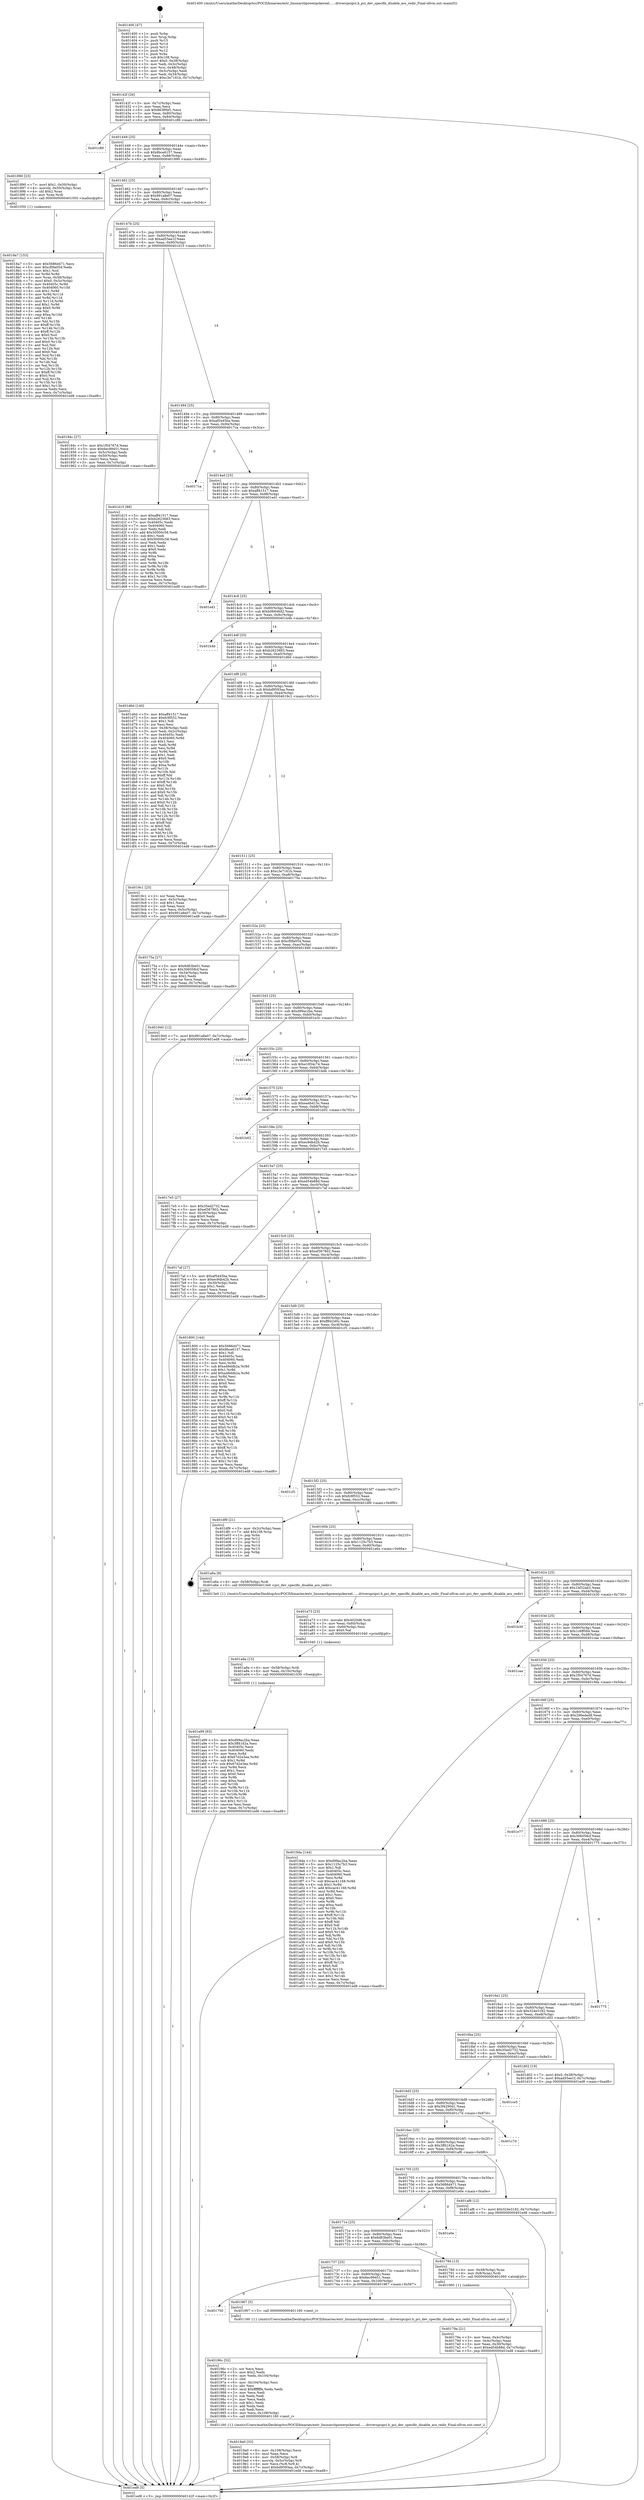 digraph "0x401400" {
  label = "0x401400 (/mnt/c/Users/mathe/Desktop/tcc/POCII/binaries/extr_linuxarchpowerpckernel......driverspcipci.h_pci_dev_specific_disable_acs_redir_Final-ollvm.out::main(0))"
  labelloc = "t"
  node[shape=record]

  Entry [label="",width=0.3,height=0.3,shape=circle,fillcolor=black,style=filled]
  "0x40142f" [label="{
     0x40142f [26]\l
     | [instrs]\l
     &nbsp;&nbsp;0x40142f \<+3\>: mov -0x7c(%rbp),%eax\l
     &nbsp;&nbsp;0x401432 \<+2\>: mov %eax,%ecx\l
     &nbsp;&nbsp;0x401434 \<+6\>: sub $0x863f0bf1,%ecx\l
     &nbsp;&nbsp;0x40143a \<+3\>: mov %eax,-0x80(%rbp)\l
     &nbsp;&nbsp;0x40143d \<+6\>: mov %ecx,-0x84(%rbp)\l
     &nbsp;&nbsp;0x401443 \<+6\>: je 0000000000401c89 \<main+0x889\>\l
  }"]
  "0x401c89" [label="{
     0x401c89\l
  }", style=dashed]
  "0x401449" [label="{
     0x401449 [25]\l
     | [instrs]\l
     &nbsp;&nbsp;0x401449 \<+5\>: jmp 000000000040144e \<main+0x4e\>\l
     &nbsp;&nbsp;0x40144e \<+3\>: mov -0x80(%rbp),%eax\l
     &nbsp;&nbsp;0x401451 \<+5\>: sub $0x8bce6157,%eax\l
     &nbsp;&nbsp;0x401456 \<+6\>: mov %eax,-0x88(%rbp)\l
     &nbsp;&nbsp;0x40145c \<+6\>: je 0000000000401890 \<main+0x490\>\l
  }"]
  Exit [label="",width=0.3,height=0.3,shape=circle,fillcolor=black,style=filled,peripheries=2]
  "0x401890" [label="{
     0x401890 [23]\l
     | [instrs]\l
     &nbsp;&nbsp;0x401890 \<+7\>: movl $0x1,-0x50(%rbp)\l
     &nbsp;&nbsp;0x401897 \<+4\>: movslq -0x50(%rbp),%rax\l
     &nbsp;&nbsp;0x40189b \<+4\>: shl $0x2,%rax\l
     &nbsp;&nbsp;0x40189f \<+3\>: mov %rax,%rdi\l
     &nbsp;&nbsp;0x4018a2 \<+5\>: call 0000000000401050 \<malloc@plt\>\l
     | [calls]\l
     &nbsp;&nbsp;0x401050 \{1\} (unknown)\l
  }"]
  "0x401462" [label="{
     0x401462 [25]\l
     | [instrs]\l
     &nbsp;&nbsp;0x401462 \<+5\>: jmp 0000000000401467 \<main+0x67\>\l
     &nbsp;&nbsp;0x401467 \<+3\>: mov -0x80(%rbp),%eax\l
     &nbsp;&nbsp;0x40146a \<+5\>: sub $0x991a8e07,%eax\l
     &nbsp;&nbsp;0x40146f \<+6\>: mov %eax,-0x8c(%rbp)\l
     &nbsp;&nbsp;0x401475 \<+6\>: je 000000000040194c \<main+0x54c\>\l
  }"]
  "0x401a99" [label="{
     0x401a99 [93]\l
     | [instrs]\l
     &nbsp;&nbsp;0x401a99 \<+5\>: mov $0xd99ac2ba,%eax\l
     &nbsp;&nbsp;0x401a9e \<+5\>: mov $0x3ff4162a,%esi\l
     &nbsp;&nbsp;0x401aa3 \<+7\>: mov 0x40405c,%ecx\l
     &nbsp;&nbsp;0x401aaa \<+7\>: mov 0x404060,%edx\l
     &nbsp;&nbsp;0x401ab1 \<+3\>: mov %ecx,%r8d\l
     &nbsp;&nbsp;0x401ab4 \<+7\>: add $0x67d2e3ea,%r8d\l
     &nbsp;&nbsp;0x401abb \<+4\>: sub $0x1,%r8d\l
     &nbsp;&nbsp;0x401abf \<+7\>: sub $0x67d2e3ea,%r8d\l
     &nbsp;&nbsp;0x401ac6 \<+4\>: imul %r8d,%ecx\l
     &nbsp;&nbsp;0x401aca \<+3\>: and $0x1,%ecx\l
     &nbsp;&nbsp;0x401acd \<+3\>: cmp $0x0,%ecx\l
     &nbsp;&nbsp;0x401ad0 \<+4\>: sete %r9b\l
     &nbsp;&nbsp;0x401ad4 \<+3\>: cmp $0xa,%edx\l
     &nbsp;&nbsp;0x401ad7 \<+4\>: setl %r10b\l
     &nbsp;&nbsp;0x401adb \<+3\>: mov %r9b,%r11b\l
     &nbsp;&nbsp;0x401ade \<+3\>: and %r10b,%r11b\l
     &nbsp;&nbsp;0x401ae1 \<+3\>: xor %r10b,%r9b\l
     &nbsp;&nbsp;0x401ae4 \<+3\>: or %r9b,%r11b\l
     &nbsp;&nbsp;0x401ae7 \<+4\>: test $0x1,%r11b\l
     &nbsp;&nbsp;0x401aeb \<+3\>: cmovne %esi,%eax\l
     &nbsp;&nbsp;0x401aee \<+3\>: mov %eax,-0x7c(%rbp)\l
     &nbsp;&nbsp;0x401af1 \<+5\>: jmp 0000000000401ed8 \<main+0xad8\>\l
  }"]
  "0x40194c" [label="{
     0x40194c [27]\l
     | [instrs]\l
     &nbsp;&nbsp;0x40194c \<+5\>: mov $0x1f04767d,%eax\l
     &nbsp;&nbsp;0x401951 \<+5\>: mov $0x6ec99451,%ecx\l
     &nbsp;&nbsp;0x401956 \<+3\>: mov -0x5c(%rbp),%edx\l
     &nbsp;&nbsp;0x401959 \<+3\>: cmp -0x50(%rbp),%edx\l
     &nbsp;&nbsp;0x40195c \<+3\>: cmovl %ecx,%eax\l
     &nbsp;&nbsp;0x40195f \<+3\>: mov %eax,-0x7c(%rbp)\l
     &nbsp;&nbsp;0x401962 \<+5\>: jmp 0000000000401ed8 \<main+0xad8\>\l
  }"]
  "0x40147b" [label="{
     0x40147b [25]\l
     | [instrs]\l
     &nbsp;&nbsp;0x40147b \<+5\>: jmp 0000000000401480 \<main+0x80\>\l
     &nbsp;&nbsp;0x401480 \<+3\>: mov -0x80(%rbp),%eax\l
     &nbsp;&nbsp;0x401483 \<+5\>: sub $0xad55ee1f,%eax\l
     &nbsp;&nbsp;0x401488 \<+6\>: mov %eax,-0x90(%rbp)\l
     &nbsp;&nbsp;0x40148e \<+6\>: je 0000000000401d15 \<main+0x915\>\l
  }"]
  "0x401a8a" [label="{
     0x401a8a [15]\l
     | [instrs]\l
     &nbsp;&nbsp;0x401a8a \<+4\>: mov -0x58(%rbp),%rdi\l
     &nbsp;&nbsp;0x401a8e \<+6\>: mov %eax,-0x10c(%rbp)\l
     &nbsp;&nbsp;0x401a94 \<+5\>: call 0000000000401030 \<free@plt\>\l
     | [calls]\l
     &nbsp;&nbsp;0x401030 \{1\} (unknown)\l
  }"]
  "0x401d15" [label="{
     0x401d15 [88]\l
     | [instrs]\l
     &nbsp;&nbsp;0x401d15 \<+5\>: mov $0xaff41517,%eax\l
     &nbsp;&nbsp;0x401d1a \<+5\>: mov $0xb2623683,%ecx\l
     &nbsp;&nbsp;0x401d1f \<+7\>: mov 0x40405c,%edx\l
     &nbsp;&nbsp;0x401d26 \<+7\>: mov 0x404060,%esi\l
     &nbsp;&nbsp;0x401d2d \<+2\>: mov %edx,%edi\l
     &nbsp;&nbsp;0x401d2f \<+6\>: add $0x50000c58,%edi\l
     &nbsp;&nbsp;0x401d35 \<+3\>: sub $0x1,%edi\l
     &nbsp;&nbsp;0x401d38 \<+6\>: sub $0x50000c58,%edi\l
     &nbsp;&nbsp;0x401d3e \<+3\>: imul %edi,%edx\l
     &nbsp;&nbsp;0x401d41 \<+3\>: and $0x1,%edx\l
     &nbsp;&nbsp;0x401d44 \<+3\>: cmp $0x0,%edx\l
     &nbsp;&nbsp;0x401d47 \<+4\>: sete %r8b\l
     &nbsp;&nbsp;0x401d4b \<+3\>: cmp $0xa,%esi\l
     &nbsp;&nbsp;0x401d4e \<+4\>: setl %r9b\l
     &nbsp;&nbsp;0x401d52 \<+3\>: mov %r8b,%r10b\l
     &nbsp;&nbsp;0x401d55 \<+3\>: and %r9b,%r10b\l
     &nbsp;&nbsp;0x401d58 \<+3\>: xor %r9b,%r8b\l
     &nbsp;&nbsp;0x401d5b \<+3\>: or %r8b,%r10b\l
     &nbsp;&nbsp;0x401d5e \<+4\>: test $0x1,%r10b\l
     &nbsp;&nbsp;0x401d62 \<+3\>: cmovne %ecx,%eax\l
     &nbsp;&nbsp;0x401d65 \<+3\>: mov %eax,-0x7c(%rbp)\l
     &nbsp;&nbsp;0x401d68 \<+5\>: jmp 0000000000401ed8 \<main+0xad8\>\l
  }"]
  "0x401494" [label="{
     0x401494 [25]\l
     | [instrs]\l
     &nbsp;&nbsp;0x401494 \<+5\>: jmp 0000000000401499 \<main+0x99\>\l
     &nbsp;&nbsp;0x401499 \<+3\>: mov -0x80(%rbp),%eax\l
     &nbsp;&nbsp;0x40149c \<+5\>: sub $0xaf5445ba,%eax\l
     &nbsp;&nbsp;0x4014a1 \<+6\>: mov %eax,-0x94(%rbp)\l
     &nbsp;&nbsp;0x4014a7 \<+6\>: je 00000000004017ca \<main+0x3ca\>\l
  }"]
  "0x401a73" [label="{
     0x401a73 [23]\l
     | [instrs]\l
     &nbsp;&nbsp;0x401a73 \<+10\>: movabs $0x4020d6,%rdi\l
     &nbsp;&nbsp;0x401a7d \<+3\>: mov %eax,-0x60(%rbp)\l
     &nbsp;&nbsp;0x401a80 \<+3\>: mov -0x60(%rbp),%esi\l
     &nbsp;&nbsp;0x401a83 \<+2\>: mov $0x0,%al\l
     &nbsp;&nbsp;0x401a85 \<+5\>: call 0000000000401040 \<printf@plt\>\l
     | [calls]\l
     &nbsp;&nbsp;0x401040 \{1\} (unknown)\l
  }"]
  "0x4017ca" [label="{
     0x4017ca\l
  }", style=dashed]
  "0x4014ad" [label="{
     0x4014ad [25]\l
     | [instrs]\l
     &nbsp;&nbsp;0x4014ad \<+5\>: jmp 00000000004014b2 \<main+0xb2\>\l
     &nbsp;&nbsp;0x4014b2 \<+3\>: mov -0x80(%rbp),%eax\l
     &nbsp;&nbsp;0x4014b5 \<+5\>: sub $0xaff41517,%eax\l
     &nbsp;&nbsp;0x4014ba \<+6\>: mov %eax,-0x98(%rbp)\l
     &nbsp;&nbsp;0x4014c0 \<+6\>: je 0000000000401ed1 \<main+0xad1\>\l
  }"]
  "0x4019a0" [label="{
     0x4019a0 [33]\l
     | [instrs]\l
     &nbsp;&nbsp;0x4019a0 \<+6\>: mov -0x108(%rbp),%ecx\l
     &nbsp;&nbsp;0x4019a6 \<+3\>: imul %eax,%ecx\l
     &nbsp;&nbsp;0x4019a9 \<+4\>: mov -0x58(%rbp),%r8\l
     &nbsp;&nbsp;0x4019ad \<+4\>: movslq -0x5c(%rbp),%r9\l
     &nbsp;&nbsp;0x4019b1 \<+4\>: mov %ecx,(%r8,%r9,4)\l
     &nbsp;&nbsp;0x4019b5 \<+7\>: movl $0xbd9593aa,-0x7c(%rbp)\l
     &nbsp;&nbsp;0x4019bc \<+5\>: jmp 0000000000401ed8 \<main+0xad8\>\l
  }"]
  "0x401ed1" [label="{
     0x401ed1\l
  }", style=dashed]
  "0x4014c6" [label="{
     0x4014c6 [25]\l
     | [instrs]\l
     &nbsp;&nbsp;0x4014c6 \<+5\>: jmp 00000000004014cb \<main+0xcb\>\l
     &nbsp;&nbsp;0x4014cb \<+3\>: mov -0x80(%rbp),%eax\l
     &nbsp;&nbsp;0x4014ce \<+5\>: sub $0xb06646d2,%eax\l
     &nbsp;&nbsp;0x4014d3 \<+6\>: mov %eax,-0x9c(%rbp)\l
     &nbsp;&nbsp;0x4014d9 \<+6\>: je 0000000000401b4b \<main+0x74b\>\l
  }"]
  "0x40196c" [label="{
     0x40196c [52]\l
     | [instrs]\l
     &nbsp;&nbsp;0x40196c \<+2\>: xor %ecx,%ecx\l
     &nbsp;&nbsp;0x40196e \<+5\>: mov $0x2,%edx\l
     &nbsp;&nbsp;0x401973 \<+6\>: mov %edx,-0x104(%rbp)\l
     &nbsp;&nbsp;0x401979 \<+1\>: cltd\l
     &nbsp;&nbsp;0x40197a \<+6\>: mov -0x104(%rbp),%esi\l
     &nbsp;&nbsp;0x401980 \<+2\>: idiv %esi\l
     &nbsp;&nbsp;0x401982 \<+6\>: imul $0xfffffffe,%edx,%edx\l
     &nbsp;&nbsp;0x401988 \<+2\>: mov %ecx,%edi\l
     &nbsp;&nbsp;0x40198a \<+2\>: sub %edx,%edi\l
     &nbsp;&nbsp;0x40198c \<+2\>: mov %ecx,%edx\l
     &nbsp;&nbsp;0x40198e \<+3\>: sub $0x1,%edx\l
     &nbsp;&nbsp;0x401991 \<+2\>: add %edx,%edi\l
     &nbsp;&nbsp;0x401993 \<+2\>: sub %edi,%ecx\l
     &nbsp;&nbsp;0x401995 \<+6\>: mov %ecx,-0x108(%rbp)\l
     &nbsp;&nbsp;0x40199b \<+5\>: call 0000000000401160 \<next_i\>\l
     | [calls]\l
     &nbsp;&nbsp;0x401160 \{1\} (/mnt/c/Users/mathe/Desktop/tcc/POCII/binaries/extr_linuxarchpowerpckernel......driverspcipci.h_pci_dev_specific_disable_acs_redir_Final-ollvm.out::next_i)\l
  }"]
  "0x401b4b" [label="{
     0x401b4b\l
  }", style=dashed]
  "0x4014df" [label="{
     0x4014df [25]\l
     | [instrs]\l
     &nbsp;&nbsp;0x4014df \<+5\>: jmp 00000000004014e4 \<main+0xe4\>\l
     &nbsp;&nbsp;0x4014e4 \<+3\>: mov -0x80(%rbp),%eax\l
     &nbsp;&nbsp;0x4014e7 \<+5\>: sub $0xb2623683,%eax\l
     &nbsp;&nbsp;0x4014ec \<+6\>: mov %eax,-0xa0(%rbp)\l
     &nbsp;&nbsp;0x4014f2 \<+6\>: je 0000000000401d6d \<main+0x96d\>\l
  }"]
  "0x401750" [label="{
     0x401750\l
  }", style=dashed]
  "0x401d6d" [label="{
     0x401d6d [140]\l
     | [instrs]\l
     &nbsp;&nbsp;0x401d6d \<+5\>: mov $0xaff41517,%eax\l
     &nbsp;&nbsp;0x401d72 \<+5\>: mov $0xfc9f552,%ecx\l
     &nbsp;&nbsp;0x401d77 \<+2\>: mov $0x1,%dl\l
     &nbsp;&nbsp;0x401d79 \<+2\>: xor %esi,%esi\l
     &nbsp;&nbsp;0x401d7b \<+3\>: mov -0x38(%rbp),%edi\l
     &nbsp;&nbsp;0x401d7e \<+3\>: mov %edi,-0x2c(%rbp)\l
     &nbsp;&nbsp;0x401d81 \<+7\>: mov 0x40405c,%edi\l
     &nbsp;&nbsp;0x401d88 \<+8\>: mov 0x404060,%r8d\l
     &nbsp;&nbsp;0x401d90 \<+3\>: sub $0x1,%esi\l
     &nbsp;&nbsp;0x401d93 \<+3\>: mov %edi,%r9d\l
     &nbsp;&nbsp;0x401d96 \<+3\>: add %esi,%r9d\l
     &nbsp;&nbsp;0x401d99 \<+4\>: imul %r9d,%edi\l
     &nbsp;&nbsp;0x401d9d \<+3\>: and $0x1,%edi\l
     &nbsp;&nbsp;0x401da0 \<+3\>: cmp $0x0,%edi\l
     &nbsp;&nbsp;0x401da3 \<+4\>: sete %r10b\l
     &nbsp;&nbsp;0x401da7 \<+4\>: cmp $0xa,%r8d\l
     &nbsp;&nbsp;0x401dab \<+4\>: setl %r11b\l
     &nbsp;&nbsp;0x401daf \<+3\>: mov %r10b,%bl\l
     &nbsp;&nbsp;0x401db2 \<+3\>: xor $0xff,%bl\l
     &nbsp;&nbsp;0x401db5 \<+3\>: mov %r11b,%r14b\l
     &nbsp;&nbsp;0x401db8 \<+4\>: xor $0xff,%r14b\l
     &nbsp;&nbsp;0x401dbc \<+3\>: xor $0x0,%dl\l
     &nbsp;&nbsp;0x401dbf \<+3\>: mov %bl,%r15b\l
     &nbsp;&nbsp;0x401dc2 \<+4\>: and $0x0,%r15b\l
     &nbsp;&nbsp;0x401dc6 \<+3\>: and %dl,%r10b\l
     &nbsp;&nbsp;0x401dc9 \<+3\>: mov %r14b,%r12b\l
     &nbsp;&nbsp;0x401dcc \<+4\>: and $0x0,%r12b\l
     &nbsp;&nbsp;0x401dd0 \<+3\>: and %dl,%r11b\l
     &nbsp;&nbsp;0x401dd3 \<+3\>: or %r10b,%r15b\l
     &nbsp;&nbsp;0x401dd6 \<+3\>: or %r11b,%r12b\l
     &nbsp;&nbsp;0x401dd9 \<+3\>: xor %r12b,%r15b\l
     &nbsp;&nbsp;0x401ddc \<+3\>: or %r14b,%bl\l
     &nbsp;&nbsp;0x401ddf \<+3\>: xor $0xff,%bl\l
     &nbsp;&nbsp;0x401de2 \<+3\>: or $0x0,%dl\l
     &nbsp;&nbsp;0x401de5 \<+2\>: and %dl,%bl\l
     &nbsp;&nbsp;0x401de7 \<+3\>: or %bl,%r15b\l
     &nbsp;&nbsp;0x401dea \<+4\>: test $0x1,%r15b\l
     &nbsp;&nbsp;0x401dee \<+3\>: cmovne %ecx,%eax\l
     &nbsp;&nbsp;0x401df1 \<+3\>: mov %eax,-0x7c(%rbp)\l
     &nbsp;&nbsp;0x401df4 \<+5\>: jmp 0000000000401ed8 \<main+0xad8\>\l
  }"]
  "0x4014f8" [label="{
     0x4014f8 [25]\l
     | [instrs]\l
     &nbsp;&nbsp;0x4014f8 \<+5\>: jmp 00000000004014fd \<main+0xfd\>\l
     &nbsp;&nbsp;0x4014fd \<+3\>: mov -0x80(%rbp),%eax\l
     &nbsp;&nbsp;0x401500 \<+5\>: sub $0xbd9593aa,%eax\l
     &nbsp;&nbsp;0x401505 \<+6\>: mov %eax,-0xa4(%rbp)\l
     &nbsp;&nbsp;0x40150b \<+6\>: je 00000000004019c1 \<main+0x5c1\>\l
  }"]
  "0x401967" [label="{
     0x401967 [5]\l
     | [instrs]\l
     &nbsp;&nbsp;0x401967 \<+5\>: call 0000000000401160 \<next_i\>\l
     | [calls]\l
     &nbsp;&nbsp;0x401160 \{1\} (/mnt/c/Users/mathe/Desktop/tcc/POCII/binaries/extr_linuxarchpowerpckernel......driverspcipci.h_pci_dev_specific_disable_acs_redir_Final-ollvm.out::next_i)\l
  }"]
  "0x4019c1" [label="{
     0x4019c1 [25]\l
     | [instrs]\l
     &nbsp;&nbsp;0x4019c1 \<+2\>: xor %eax,%eax\l
     &nbsp;&nbsp;0x4019c3 \<+3\>: mov -0x5c(%rbp),%ecx\l
     &nbsp;&nbsp;0x4019c6 \<+3\>: sub $0x1,%eax\l
     &nbsp;&nbsp;0x4019c9 \<+2\>: sub %eax,%ecx\l
     &nbsp;&nbsp;0x4019cb \<+3\>: mov %ecx,-0x5c(%rbp)\l
     &nbsp;&nbsp;0x4019ce \<+7\>: movl $0x991a8e07,-0x7c(%rbp)\l
     &nbsp;&nbsp;0x4019d5 \<+5\>: jmp 0000000000401ed8 \<main+0xad8\>\l
  }"]
  "0x401511" [label="{
     0x401511 [25]\l
     | [instrs]\l
     &nbsp;&nbsp;0x401511 \<+5\>: jmp 0000000000401516 \<main+0x116\>\l
     &nbsp;&nbsp;0x401516 \<+3\>: mov -0x80(%rbp),%eax\l
     &nbsp;&nbsp;0x401519 \<+5\>: sub $0xc3e7161b,%eax\l
     &nbsp;&nbsp;0x40151e \<+6\>: mov %eax,-0xa8(%rbp)\l
     &nbsp;&nbsp;0x401524 \<+6\>: je 000000000040175a \<main+0x35a\>\l
  }"]
  "0x4018a7" [label="{
     0x4018a7 [153]\l
     | [instrs]\l
     &nbsp;&nbsp;0x4018a7 \<+5\>: mov $0x5686d471,%ecx\l
     &nbsp;&nbsp;0x4018ac \<+5\>: mov $0xcf0fa054,%edx\l
     &nbsp;&nbsp;0x4018b1 \<+3\>: mov $0x1,%sil\l
     &nbsp;&nbsp;0x4018b4 \<+3\>: xor %r8d,%r8d\l
     &nbsp;&nbsp;0x4018b7 \<+4\>: mov %rax,-0x58(%rbp)\l
     &nbsp;&nbsp;0x4018bb \<+7\>: movl $0x0,-0x5c(%rbp)\l
     &nbsp;&nbsp;0x4018c2 \<+8\>: mov 0x40405c,%r9d\l
     &nbsp;&nbsp;0x4018ca \<+8\>: mov 0x404060,%r10d\l
     &nbsp;&nbsp;0x4018d2 \<+4\>: sub $0x1,%r8d\l
     &nbsp;&nbsp;0x4018d6 \<+3\>: mov %r9d,%r11d\l
     &nbsp;&nbsp;0x4018d9 \<+3\>: add %r8d,%r11d\l
     &nbsp;&nbsp;0x4018dc \<+4\>: imul %r11d,%r9d\l
     &nbsp;&nbsp;0x4018e0 \<+4\>: and $0x1,%r9d\l
     &nbsp;&nbsp;0x4018e4 \<+4\>: cmp $0x0,%r9d\l
     &nbsp;&nbsp;0x4018e8 \<+3\>: sete %bl\l
     &nbsp;&nbsp;0x4018eb \<+4\>: cmp $0xa,%r10d\l
     &nbsp;&nbsp;0x4018ef \<+4\>: setl %r14b\l
     &nbsp;&nbsp;0x4018f3 \<+3\>: mov %bl,%r15b\l
     &nbsp;&nbsp;0x4018f6 \<+4\>: xor $0xff,%r15b\l
     &nbsp;&nbsp;0x4018fa \<+3\>: mov %r14b,%r12b\l
     &nbsp;&nbsp;0x4018fd \<+4\>: xor $0xff,%r12b\l
     &nbsp;&nbsp;0x401901 \<+4\>: xor $0x0,%sil\l
     &nbsp;&nbsp;0x401905 \<+3\>: mov %r15b,%r13b\l
     &nbsp;&nbsp;0x401908 \<+4\>: and $0x0,%r13b\l
     &nbsp;&nbsp;0x40190c \<+3\>: and %sil,%bl\l
     &nbsp;&nbsp;0x40190f \<+3\>: mov %r12b,%al\l
     &nbsp;&nbsp;0x401912 \<+2\>: and $0x0,%al\l
     &nbsp;&nbsp;0x401914 \<+3\>: and %sil,%r14b\l
     &nbsp;&nbsp;0x401917 \<+3\>: or %bl,%r13b\l
     &nbsp;&nbsp;0x40191a \<+3\>: or %r14b,%al\l
     &nbsp;&nbsp;0x40191d \<+3\>: xor %al,%r13b\l
     &nbsp;&nbsp;0x401920 \<+3\>: or %r12b,%r15b\l
     &nbsp;&nbsp;0x401923 \<+4\>: xor $0xff,%r15b\l
     &nbsp;&nbsp;0x401927 \<+4\>: or $0x0,%sil\l
     &nbsp;&nbsp;0x40192b \<+3\>: and %sil,%r15b\l
     &nbsp;&nbsp;0x40192e \<+3\>: or %r15b,%r13b\l
     &nbsp;&nbsp;0x401931 \<+4\>: test $0x1,%r13b\l
     &nbsp;&nbsp;0x401935 \<+3\>: cmovne %edx,%ecx\l
     &nbsp;&nbsp;0x401938 \<+3\>: mov %ecx,-0x7c(%rbp)\l
     &nbsp;&nbsp;0x40193b \<+5\>: jmp 0000000000401ed8 \<main+0xad8\>\l
  }"]
  "0x40175a" [label="{
     0x40175a [27]\l
     | [instrs]\l
     &nbsp;&nbsp;0x40175a \<+5\>: mov $0x6d83be01,%eax\l
     &nbsp;&nbsp;0x40175f \<+5\>: mov $0x306058cf,%ecx\l
     &nbsp;&nbsp;0x401764 \<+3\>: mov -0x34(%rbp),%edx\l
     &nbsp;&nbsp;0x401767 \<+3\>: cmp $0x2,%edx\l
     &nbsp;&nbsp;0x40176a \<+3\>: cmovne %ecx,%eax\l
     &nbsp;&nbsp;0x40176d \<+3\>: mov %eax,-0x7c(%rbp)\l
     &nbsp;&nbsp;0x401770 \<+5\>: jmp 0000000000401ed8 \<main+0xad8\>\l
  }"]
  "0x40152a" [label="{
     0x40152a [25]\l
     | [instrs]\l
     &nbsp;&nbsp;0x40152a \<+5\>: jmp 000000000040152f \<main+0x12f\>\l
     &nbsp;&nbsp;0x40152f \<+3\>: mov -0x80(%rbp),%eax\l
     &nbsp;&nbsp;0x401532 \<+5\>: sub $0xcf0fa054,%eax\l
     &nbsp;&nbsp;0x401537 \<+6\>: mov %eax,-0xac(%rbp)\l
     &nbsp;&nbsp;0x40153d \<+6\>: je 0000000000401940 \<main+0x540\>\l
  }"]
  "0x401ed8" [label="{
     0x401ed8 [5]\l
     | [instrs]\l
     &nbsp;&nbsp;0x401ed8 \<+5\>: jmp 000000000040142f \<main+0x2f\>\l
  }"]
  "0x401400" [label="{
     0x401400 [47]\l
     | [instrs]\l
     &nbsp;&nbsp;0x401400 \<+1\>: push %rbp\l
     &nbsp;&nbsp;0x401401 \<+3\>: mov %rsp,%rbp\l
     &nbsp;&nbsp;0x401404 \<+2\>: push %r15\l
     &nbsp;&nbsp;0x401406 \<+2\>: push %r14\l
     &nbsp;&nbsp;0x401408 \<+2\>: push %r13\l
     &nbsp;&nbsp;0x40140a \<+2\>: push %r12\l
     &nbsp;&nbsp;0x40140c \<+1\>: push %rbx\l
     &nbsp;&nbsp;0x40140d \<+7\>: sub $0x108,%rsp\l
     &nbsp;&nbsp;0x401414 \<+7\>: movl $0x0,-0x38(%rbp)\l
     &nbsp;&nbsp;0x40141b \<+3\>: mov %edi,-0x3c(%rbp)\l
     &nbsp;&nbsp;0x40141e \<+4\>: mov %rsi,-0x48(%rbp)\l
     &nbsp;&nbsp;0x401422 \<+3\>: mov -0x3c(%rbp),%edi\l
     &nbsp;&nbsp;0x401425 \<+3\>: mov %edi,-0x34(%rbp)\l
     &nbsp;&nbsp;0x401428 \<+7\>: movl $0xc3e7161b,-0x7c(%rbp)\l
  }"]
  "0x40179a" [label="{
     0x40179a [21]\l
     | [instrs]\l
     &nbsp;&nbsp;0x40179a \<+3\>: mov %eax,-0x4c(%rbp)\l
     &nbsp;&nbsp;0x40179d \<+3\>: mov -0x4c(%rbp),%eax\l
     &nbsp;&nbsp;0x4017a0 \<+3\>: mov %eax,-0x30(%rbp)\l
     &nbsp;&nbsp;0x4017a3 \<+7\>: movl $0xed54b88d,-0x7c(%rbp)\l
     &nbsp;&nbsp;0x4017aa \<+5\>: jmp 0000000000401ed8 \<main+0xad8\>\l
  }"]
  "0x401940" [label="{
     0x401940 [12]\l
     | [instrs]\l
     &nbsp;&nbsp;0x401940 \<+7\>: movl $0x991a8e07,-0x7c(%rbp)\l
     &nbsp;&nbsp;0x401947 \<+5\>: jmp 0000000000401ed8 \<main+0xad8\>\l
  }"]
  "0x401543" [label="{
     0x401543 [25]\l
     | [instrs]\l
     &nbsp;&nbsp;0x401543 \<+5\>: jmp 0000000000401548 \<main+0x148\>\l
     &nbsp;&nbsp;0x401548 \<+3\>: mov -0x80(%rbp),%eax\l
     &nbsp;&nbsp;0x40154b \<+5\>: sub $0xd99ac2ba,%eax\l
     &nbsp;&nbsp;0x401550 \<+6\>: mov %eax,-0xb0(%rbp)\l
     &nbsp;&nbsp;0x401556 \<+6\>: je 0000000000401e3c \<main+0xa3c\>\l
  }"]
  "0x401737" [label="{
     0x401737 [25]\l
     | [instrs]\l
     &nbsp;&nbsp;0x401737 \<+5\>: jmp 000000000040173c \<main+0x33c\>\l
     &nbsp;&nbsp;0x40173c \<+3\>: mov -0x80(%rbp),%eax\l
     &nbsp;&nbsp;0x40173f \<+5\>: sub $0x6ec99451,%eax\l
     &nbsp;&nbsp;0x401744 \<+6\>: mov %eax,-0x100(%rbp)\l
     &nbsp;&nbsp;0x40174a \<+6\>: je 0000000000401967 \<main+0x567\>\l
  }"]
  "0x401e3c" [label="{
     0x401e3c\l
  }", style=dashed]
  "0x40155c" [label="{
     0x40155c [25]\l
     | [instrs]\l
     &nbsp;&nbsp;0x40155c \<+5\>: jmp 0000000000401561 \<main+0x161\>\l
     &nbsp;&nbsp;0x401561 \<+3\>: mov -0x80(%rbp),%eax\l
     &nbsp;&nbsp;0x401564 \<+5\>: sub $0xe1854c74,%eax\l
     &nbsp;&nbsp;0x401569 \<+6\>: mov %eax,-0xb4(%rbp)\l
     &nbsp;&nbsp;0x40156f \<+6\>: je 0000000000401bdb \<main+0x7db\>\l
  }"]
  "0x40178d" [label="{
     0x40178d [13]\l
     | [instrs]\l
     &nbsp;&nbsp;0x40178d \<+4\>: mov -0x48(%rbp),%rax\l
     &nbsp;&nbsp;0x401791 \<+4\>: mov 0x8(%rax),%rdi\l
     &nbsp;&nbsp;0x401795 \<+5\>: call 0000000000401060 \<atoi@plt\>\l
     | [calls]\l
     &nbsp;&nbsp;0x401060 \{1\} (unknown)\l
  }"]
  "0x401bdb" [label="{
     0x401bdb\l
  }", style=dashed]
  "0x401575" [label="{
     0x401575 [25]\l
     | [instrs]\l
     &nbsp;&nbsp;0x401575 \<+5\>: jmp 000000000040157a \<main+0x17a\>\l
     &nbsp;&nbsp;0x40157a \<+3\>: mov -0x80(%rbp),%eax\l
     &nbsp;&nbsp;0x40157d \<+5\>: sub $0xea4b415c,%eax\l
     &nbsp;&nbsp;0x401582 \<+6\>: mov %eax,-0xb8(%rbp)\l
     &nbsp;&nbsp;0x401588 \<+6\>: je 0000000000401b02 \<main+0x702\>\l
  }"]
  "0x40171e" [label="{
     0x40171e [25]\l
     | [instrs]\l
     &nbsp;&nbsp;0x40171e \<+5\>: jmp 0000000000401723 \<main+0x323\>\l
     &nbsp;&nbsp;0x401723 \<+3\>: mov -0x80(%rbp),%eax\l
     &nbsp;&nbsp;0x401726 \<+5\>: sub $0x6d83be01,%eax\l
     &nbsp;&nbsp;0x40172b \<+6\>: mov %eax,-0xfc(%rbp)\l
     &nbsp;&nbsp;0x401731 \<+6\>: je 000000000040178d \<main+0x38d\>\l
  }"]
  "0x401b02" [label="{
     0x401b02\l
  }", style=dashed]
  "0x40158e" [label="{
     0x40158e [25]\l
     | [instrs]\l
     &nbsp;&nbsp;0x40158e \<+5\>: jmp 0000000000401593 \<main+0x193\>\l
     &nbsp;&nbsp;0x401593 \<+3\>: mov -0x80(%rbp),%eax\l
     &nbsp;&nbsp;0x401596 \<+5\>: sub $0xec9db42b,%eax\l
     &nbsp;&nbsp;0x40159b \<+6\>: mov %eax,-0xbc(%rbp)\l
     &nbsp;&nbsp;0x4015a1 \<+6\>: je 00000000004017e5 \<main+0x3e5\>\l
  }"]
  "0x401e0e" [label="{
     0x401e0e\l
  }", style=dashed]
  "0x4017e5" [label="{
     0x4017e5 [27]\l
     | [instrs]\l
     &nbsp;&nbsp;0x4017e5 \<+5\>: mov $0x35ed2732,%eax\l
     &nbsp;&nbsp;0x4017ea \<+5\>: mov $0xef367802,%ecx\l
     &nbsp;&nbsp;0x4017ef \<+3\>: mov -0x30(%rbp),%edx\l
     &nbsp;&nbsp;0x4017f2 \<+3\>: cmp $0x0,%edx\l
     &nbsp;&nbsp;0x4017f5 \<+3\>: cmove %ecx,%eax\l
     &nbsp;&nbsp;0x4017f8 \<+3\>: mov %eax,-0x7c(%rbp)\l
     &nbsp;&nbsp;0x4017fb \<+5\>: jmp 0000000000401ed8 \<main+0xad8\>\l
  }"]
  "0x4015a7" [label="{
     0x4015a7 [25]\l
     | [instrs]\l
     &nbsp;&nbsp;0x4015a7 \<+5\>: jmp 00000000004015ac \<main+0x1ac\>\l
     &nbsp;&nbsp;0x4015ac \<+3\>: mov -0x80(%rbp),%eax\l
     &nbsp;&nbsp;0x4015af \<+5\>: sub $0xed54b88d,%eax\l
     &nbsp;&nbsp;0x4015b4 \<+6\>: mov %eax,-0xc0(%rbp)\l
     &nbsp;&nbsp;0x4015ba \<+6\>: je 00000000004017af \<main+0x3af\>\l
  }"]
  "0x401705" [label="{
     0x401705 [25]\l
     | [instrs]\l
     &nbsp;&nbsp;0x401705 \<+5\>: jmp 000000000040170a \<main+0x30a\>\l
     &nbsp;&nbsp;0x40170a \<+3\>: mov -0x80(%rbp),%eax\l
     &nbsp;&nbsp;0x40170d \<+5\>: sub $0x5686d471,%eax\l
     &nbsp;&nbsp;0x401712 \<+6\>: mov %eax,-0xf8(%rbp)\l
     &nbsp;&nbsp;0x401718 \<+6\>: je 0000000000401e0e \<main+0xa0e\>\l
  }"]
  "0x4017af" [label="{
     0x4017af [27]\l
     | [instrs]\l
     &nbsp;&nbsp;0x4017af \<+5\>: mov $0xaf5445ba,%eax\l
     &nbsp;&nbsp;0x4017b4 \<+5\>: mov $0xec9db42b,%ecx\l
     &nbsp;&nbsp;0x4017b9 \<+3\>: mov -0x30(%rbp),%edx\l
     &nbsp;&nbsp;0x4017bc \<+3\>: cmp $0x1,%edx\l
     &nbsp;&nbsp;0x4017bf \<+3\>: cmovl %ecx,%eax\l
     &nbsp;&nbsp;0x4017c2 \<+3\>: mov %eax,-0x7c(%rbp)\l
     &nbsp;&nbsp;0x4017c5 \<+5\>: jmp 0000000000401ed8 \<main+0xad8\>\l
  }"]
  "0x4015c0" [label="{
     0x4015c0 [25]\l
     | [instrs]\l
     &nbsp;&nbsp;0x4015c0 \<+5\>: jmp 00000000004015c5 \<main+0x1c5\>\l
     &nbsp;&nbsp;0x4015c5 \<+3\>: mov -0x80(%rbp),%eax\l
     &nbsp;&nbsp;0x4015c8 \<+5\>: sub $0xef367802,%eax\l
     &nbsp;&nbsp;0x4015cd \<+6\>: mov %eax,-0xc4(%rbp)\l
     &nbsp;&nbsp;0x4015d3 \<+6\>: je 0000000000401800 \<main+0x400\>\l
  }"]
  "0x401af6" [label="{
     0x401af6 [12]\l
     | [instrs]\l
     &nbsp;&nbsp;0x401af6 \<+7\>: movl $0x324e3182,-0x7c(%rbp)\l
     &nbsp;&nbsp;0x401afd \<+5\>: jmp 0000000000401ed8 \<main+0xad8\>\l
  }"]
  "0x401800" [label="{
     0x401800 [144]\l
     | [instrs]\l
     &nbsp;&nbsp;0x401800 \<+5\>: mov $0x5686d471,%eax\l
     &nbsp;&nbsp;0x401805 \<+5\>: mov $0x8bce6157,%ecx\l
     &nbsp;&nbsp;0x40180a \<+2\>: mov $0x1,%dl\l
     &nbsp;&nbsp;0x40180c \<+7\>: mov 0x40405c,%esi\l
     &nbsp;&nbsp;0x401813 \<+7\>: mov 0x404060,%edi\l
     &nbsp;&nbsp;0x40181a \<+3\>: mov %esi,%r8d\l
     &nbsp;&nbsp;0x40181d \<+7\>: sub $0xa48ddb2a,%r8d\l
     &nbsp;&nbsp;0x401824 \<+4\>: sub $0x1,%r8d\l
     &nbsp;&nbsp;0x401828 \<+7\>: add $0xa48ddb2a,%r8d\l
     &nbsp;&nbsp;0x40182f \<+4\>: imul %r8d,%esi\l
     &nbsp;&nbsp;0x401833 \<+3\>: and $0x1,%esi\l
     &nbsp;&nbsp;0x401836 \<+3\>: cmp $0x0,%esi\l
     &nbsp;&nbsp;0x401839 \<+4\>: sete %r9b\l
     &nbsp;&nbsp;0x40183d \<+3\>: cmp $0xa,%edi\l
     &nbsp;&nbsp;0x401840 \<+4\>: setl %r10b\l
     &nbsp;&nbsp;0x401844 \<+3\>: mov %r9b,%r11b\l
     &nbsp;&nbsp;0x401847 \<+4\>: xor $0xff,%r11b\l
     &nbsp;&nbsp;0x40184b \<+3\>: mov %r10b,%bl\l
     &nbsp;&nbsp;0x40184e \<+3\>: xor $0xff,%bl\l
     &nbsp;&nbsp;0x401851 \<+3\>: xor $0x0,%dl\l
     &nbsp;&nbsp;0x401854 \<+3\>: mov %r11b,%r14b\l
     &nbsp;&nbsp;0x401857 \<+4\>: and $0x0,%r14b\l
     &nbsp;&nbsp;0x40185b \<+3\>: and %dl,%r9b\l
     &nbsp;&nbsp;0x40185e \<+3\>: mov %bl,%r15b\l
     &nbsp;&nbsp;0x401861 \<+4\>: and $0x0,%r15b\l
     &nbsp;&nbsp;0x401865 \<+3\>: and %dl,%r10b\l
     &nbsp;&nbsp;0x401868 \<+3\>: or %r9b,%r14b\l
     &nbsp;&nbsp;0x40186b \<+3\>: or %r10b,%r15b\l
     &nbsp;&nbsp;0x40186e \<+3\>: xor %r15b,%r14b\l
     &nbsp;&nbsp;0x401871 \<+3\>: or %bl,%r11b\l
     &nbsp;&nbsp;0x401874 \<+4\>: xor $0xff,%r11b\l
     &nbsp;&nbsp;0x401878 \<+3\>: or $0x0,%dl\l
     &nbsp;&nbsp;0x40187b \<+3\>: and %dl,%r11b\l
     &nbsp;&nbsp;0x40187e \<+3\>: or %r11b,%r14b\l
     &nbsp;&nbsp;0x401881 \<+4\>: test $0x1,%r14b\l
     &nbsp;&nbsp;0x401885 \<+3\>: cmovne %ecx,%eax\l
     &nbsp;&nbsp;0x401888 \<+3\>: mov %eax,-0x7c(%rbp)\l
     &nbsp;&nbsp;0x40188b \<+5\>: jmp 0000000000401ed8 \<main+0xad8\>\l
  }"]
  "0x4015d9" [label="{
     0x4015d9 [25]\l
     | [instrs]\l
     &nbsp;&nbsp;0x4015d9 \<+5\>: jmp 00000000004015de \<main+0x1de\>\l
     &nbsp;&nbsp;0x4015de \<+3\>: mov -0x80(%rbp),%eax\l
     &nbsp;&nbsp;0x4015e1 \<+5\>: sub $0xff842d0c,%eax\l
     &nbsp;&nbsp;0x4015e6 \<+6\>: mov %eax,-0xc8(%rbp)\l
     &nbsp;&nbsp;0x4015ec \<+6\>: je 0000000000401cf1 \<main+0x8f1\>\l
  }"]
  "0x4016ec" [label="{
     0x4016ec [25]\l
     | [instrs]\l
     &nbsp;&nbsp;0x4016ec \<+5\>: jmp 00000000004016f1 \<main+0x2f1\>\l
     &nbsp;&nbsp;0x4016f1 \<+3\>: mov -0x80(%rbp),%eax\l
     &nbsp;&nbsp;0x4016f4 \<+5\>: sub $0x3ff4162a,%eax\l
     &nbsp;&nbsp;0x4016f9 \<+6\>: mov %eax,-0xf4(%rbp)\l
     &nbsp;&nbsp;0x4016ff \<+6\>: je 0000000000401af6 \<main+0x6f6\>\l
  }"]
  "0x401cf1" [label="{
     0x401cf1\l
  }", style=dashed]
  "0x4015f2" [label="{
     0x4015f2 [25]\l
     | [instrs]\l
     &nbsp;&nbsp;0x4015f2 \<+5\>: jmp 00000000004015f7 \<main+0x1f7\>\l
     &nbsp;&nbsp;0x4015f7 \<+3\>: mov -0x80(%rbp),%eax\l
     &nbsp;&nbsp;0x4015fa \<+5\>: sub $0xfc9f552,%eax\l
     &nbsp;&nbsp;0x4015ff \<+6\>: mov %eax,-0xcc(%rbp)\l
     &nbsp;&nbsp;0x401605 \<+6\>: je 0000000000401df9 \<main+0x9f9\>\l
  }"]
  "0x401c7d" [label="{
     0x401c7d\l
  }", style=dashed]
  "0x401df9" [label="{
     0x401df9 [21]\l
     | [instrs]\l
     &nbsp;&nbsp;0x401df9 \<+3\>: mov -0x2c(%rbp),%eax\l
     &nbsp;&nbsp;0x401dfc \<+7\>: add $0x108,%rsp\l
     &nbsp;&nbsp;0x401e03 \<+1\>: pop %rbx\l
     &nbsp;&nbsp;0x401e04 \<+2\>: pop %r12\l
     &nbsp;&nbsp;0x401e06 \<+2\>: pop %r13\l
     &nbsp;&nbsp;0x401e08 \<+2\>: pop %r14\l
     &nbsp;&nbsp;0x401e0a \<+2\>: pop %r15\l
     &nbsp;&nbsp;0x401e0c \<+1\>: pop %rbp\l
     &nbsp;&nbsp;0x401e0d \<+1\>: ret\l
  }"]
  "0x40160b" [label="{
     0x40160b [25]\l
     | [instrs]\l
     &nbsp;&nbsp;0x40160b \<+5\>: jmp 0000000000401610 \<main+0x210\>\l
     &nbsp;&nbsp;0x401610 \<+3\>: mov -0x80(%rbp),%eax\l
     &nbsp;&nbsp;0x401613 \<+5\>: sub $0x1125c7b3,%eax\l
     &nbsp;&nbsp;0x401618 \<+6\>: mov %eax,-0xd0(%rbp)\l
     &nbsp;&nbsp;0x40161e \<+6\>: je 0000000000401a6a \<main+0x66a\>\l
  }"]
  "0x4016d3" [label="{
     0x4016d3 [25]\l
     | [instrs]\l
     &nbsp;&nbsp;0x4016d3 \<+5\>: jmp 00000000004016d8 \<main+0x2d8\>\l
     &nbsp;&nbsp;0x4016d8 \<+3\>: mov -0x80(%rbp),%eax\l
     &nbsp;&nbsp;0x4016db \<+5\>: sub $0x3f4290d1,%eax\l
     &nbsp;&nbsp;0x4016e0 \<+6\>: mov %eax,-0xf0(%rbp)\l
     &nbsp;&nbsp;0x4016e6 \<+6\>: je 0000000000401c7d \<main+0x87d\>\l
  }"]
  "0x401a6a" [label="{
     0x401a6a [9]\l
     | [instrs]\l
     &nbsp;&nbsp;0x401a6a \<+4\>: mov -0x58(%rbp),%rdi\l
     &nbsp;&nbsp;0x401a6e \<+5\>: call 00000000004013e0 \<pci_dev_specific_disable_acs_redir\>\l
     | [calls]\l
     &nbsp;&nbsp;0x4013e0 \{1\} (/mnt/c/Users/mathe/Desktop/tcc/POCII/binaries/extr_linuxarchpowerpckernel......driverspcipci.h_pci_dev_specific_disable_acs_redir_Final-ollvm.out::pci_dev_specific_disable_acs_redir)\l
  }"]
  "0x401624" [label="{
     0x401624 [25]\l
     | [instrs]\l
     &nbsp;&nbsp;0x401624 \<+5\>: jmp 0000000000401629 \<main+0x229\>\l
     &nbsp;&nbsp;0x401629 \<+3\>: mov -0x80(%rbp),%eax\l
     &nbsp;&nbsp;0x40162c \<+5\>: sub $0x1bf32ab3,%eax\l
     &nbsp;&nbsp;0x401631 \<+6\>: mov %eax,-0xd4(%rbp)\l
     &nbsp;&nbsp;0x401637 \<+6\>: je 0000000000401b30 \<main+0x730\>\l
  }"]
  "0x401ce5" [label="{
     0x401ce5\l
  }", style=dashed]
  "0x401b30" [label="{
     0x401b30\l
  }", style=dashed]
  "0x40163d" [label="{
     0x40163d [25]\l
     | [instrs]\l
     &nbsp;&nbsp;0x40163d \<+5\>: jmp 0000000000401642 \<main+0x242\>\l
     &nbsp;&nbsp;0x401642 \<+3\>: mov -0x80(%rbp),%eax\l
     &nbsp;&nbsp;0x401645 \<+5\>: sub $0x1c6ff584,%eax\l
     &nbsp;&nbsp;0x40164a \<+6\>: mov %eax,-0xd8(%rbp)\l
     &nbsp;&nbsp;0x401650 \<+6\>: je 0000000000401caa \<main+0x8aa\>\l
  }"]
  "0x4016ba" [label="{
     0x4016ba [25]\l
     | [instrs]\l
     &nbsp;&nbsp;0x4016ba \<+5\>: jmp 00000000004016bf \<main+0x2bf\>\l
     &nbsp;&nbsp;0x4016bf \<+3\>: mov -0x80(%rbp),%eax\l
     &nbsp;&nbsp;0x4016c2 \<+5\>: sub $0x35ed2732,%eax\l
     &nbsp;&nbsp;0x4016c7 \<+6\>: mov %eax,-0xec(%rbp)\l
     &nbsp;&nbsp;0x4016cd \<+6\>: je 0000000000401ce5 \<main+0x8e5\>\l
  }"]
  "0x401caa" [label="{
     0x401caa\l
  }", style=dashed]
  "0x401656" [label="{
     0x401656 [25]\l
     | [instrs]\l
     &nbsp;&nbsp;0x401656 \<+5\>: jmp 000000000040165b \<main+0x25b\>\l
     &nbsp;&nbsp;0x40165b \<+3\>: mov -0x80(%rbp),%eax\l
     &nbsp;&nbsp;0x40165e \<+5\>: sub $0x1f04767d,%eax\l
     &nbsp;&nbsp;0x401663 \<+6\>: mov %eax,-0xdc(%rbp)\l
     &nbsp;&nbsp;0x401669 \<+6\>: je 00000000004019da \<main+0x5da\>\l
  }"]
  "0x401d02" [label="{
     0x401d02 [19]\l
     | [instrs]\l
     &nbsp;&nbsp;0x401d02 \<+7\>: movl $0x0,-0x38(%rbp)\l
     &nbsp;&nbsp;0x401d09 \<+7\>: movl $0xad55ee1f,-0x7c(%rbp)\l
     &nbsp;&nbsp;0x401d10 \<+5\>: jmp 0000000000401ed8 \<main+0xad8\>\l
  }"]
  "0x4019da" [label="{
     0x4019da [144]\l
     | [instrs]\l
     &nbsp;&nbsp;0x4019da \<+5\>: mov $0xd99ac2ba,%eax\l
     &nbsp;&nbsp;0x4019df \<+5\>: mov $0x1125c7b3,%ecx\l
     &nbsp;&nbsp;0x4019e4 \<+2\>: mov $0x1,%dl\l
     &nbsp;&nbsp;0x4019e6 \<+7\>: mov 0x40405c,%esi\l
     &nbsp;&nbsp;0x4019ed \<+7\>: mov 0x404060,%edi\l
     &nbsp;&nbsp;0x4019f4 \<+3\>: mov %esi,%r8d\l
     &nbsp;&nbsp;0x4019f7 \<+7\>: sub $0xcac41168,%r8d\l
     &nbsp;&nbsp;0x4019fe \<+4\>: sub $0x1,%r8d\l
     &nbsp;&nbsp;0x401a02 \<+7\>: add $0xcac41168,%r8d\l
     &nbsp;&nbsp;0x401a09 \<+4\>: imul %r8d,%esi\l
     &nbsp;&nbsp;0x401a0d \<+3\>: and $0x1,%esi\l
     &nbsp;&nbsp;0x401a10 \<+3\>: cmp $0x0,%esi\l
     &nbsp;&nbsp;0x401a13 \<+4\>: sete %r9b\l
     &nbsp;&nbsp;0x401a17 \<+3\>: cmp $0xa,%edi\l
     &nbsp;&nbsp;0x401a1a \<+4\>: setl %r10b\l
     &nbsp;&nbsp;0x401a1e \<+3\>: mov %r9b,%r11b\l
     &nbsp;&nbsp;0x401a21 \<+4\>: xor $0xff,%r11b\l
     &nbsp;&nbsp;0x401a25 \<+3\>: mov %r10b,%bl\l
     &nbsp;&nbsp;0x401a28 \<+3\>: xor $0xff,%bl\l
     &nbsp;&nbsp;0x401a2b \<+3\>: xor $0x0,%dl\l
     &nbsp;&nbsp;0x401a2e \<+3\>: mov %r11b,%r14b\l
     &nbsp;&nbsp;0x401a31 \<+4\>: and $0x0,%r14b\l
     &nbsp;&nbsp;0x401a35 \<+3\>: and %dl,%r9b\l
     &nbsp;&nbsp;0x401a38 \<+3\>: mov %bl,%r15b\l
     &nbsp;&nbsp;0x401a3b \<+4\>: and $0x0,%r15b\l
     &nbsp;&nbsp;0x401a3f \<+3\>: and %dl,%r10b\l
     &nbsp;&nbsp;0x401a42 \<+3\>: or %r9b,%r14b\l
     &nbsp;&nbsp;0x401a45 \<+3\>: or %r10b,%r15b\l
     &nbsp;&nbsp;0x401a48 \<+3\>: xor %r15b,%r14b\l
     &nbsp;&nbsp;0x401a4b \<+3\>: or %bl,%r11b\l
     &nbsp;&nbsp;0x401a4e \<+4\>: xor $0xff,%r11b\l
     &nbsp;&nbsp;0x401a52 \<+3\>: or $0x0,%dl\l
     &nbsp;&nbsp;0x401a55 \<+3\>: and %dl,%r11b\l
     &nbsp;&nbsp;0x401a58 \<+3\>: or %r11b,%r14b\l
     &nbsp;&nbsp;0x401a5b \<+4\>: test $0x1,%r14b\l
     &nbsp;&nbsp;0x401a5f \<+3\>: cmovne %ecx,%eax\l
     &nbsp;&nbsp;0x401a62 \<+3\>: mov %eax,-0x7c(%rbp)\l
     &nbsp;&nbsp;0x401a65 \<+5\>: jmp 0000000000401ed8 \<main+0xad8\>\l
  }"]
  "0x40166f" [label="{
     0x40166f [25]\l
     | [instrs]\l
     &nbsp;&nbsp;0x40166f \<+5\>: jmp 0000000000401674 \<main+0x274\>\l
     &nbsp;&nbsp;0x401674 \<+3\>: mov -0x80(%rbp),%eax\l
     &nbsp;&nbsp;0x401677 \<+5\>: sub $0x296eded8,%eax\l
     &nbsp;&nbsp;0x40167c \<+6\>: mov %eax,-0xe0(%rbp)\l
     &nbsp;&nbsp;0x401682 \<+6\>: je 0000000000401e77 \<main+0xa77\>\l
  }"]
  "0x4016a1" [label="{
     0x4016a1 [25]\l
     | [instrs]\l
     &nbsp;&nbsp;0x4016a1 \<+5\>: jmp 00000000004016a6 \<main+0x2a6\>\l
     &nbsp;&nbsp;0x4016a6 \<+3\>: mov -0x80(%rbp),%eax\l
     &nbsp;&nbsp;0x4016a9 \<+5\>: sub $0x324e3182,%eax\l
     &nbsp;&nbsp;0x4016ae \<+6\>: mov %eax,-0xe8(%rbp)\l
     &nbsp;&nbsp;0x4016b4 \<+6\>: je 0000000000401d02 \<main+0x902\>\l
  }"]
  "0x401e77" [label="{
     0x401e77\l
  }", style=dashed]
  "0x401688" [label="{
     0x401688 [25]\l
     | [instrs]\l
     &nbsp;&nbsp;0x401688 \<+5\>: jmp 000000000040168d \<main+0x28d\>\l
     &nbsp;&nbsp;0x40168d \<+3\>: mov -0x80(%rbp),%eax\l
     &nbsp;&nbsp;0x401690 \<+5\>: sub $0x306058cf,%eax\l
     &nbsp;&nbsp;0x401695 \<+6\>: mov %eax,-0xe4(%rbp)\l
     &nbsp;&nbsp;0x40169b \<+6\>: je 0000000000401775 \<main+0x375\>\l
  }"]
  "0x401775" [label="{
     0x401775\l
  }", style=dashed]
  Entry -> "0x401400" [label=" 1"]
  "0x40142f" -> "0x401c89" [label=" 0"]
  "0x40142f" -> "0x401449" [label=" 18"]
  "0x401df9" -> Exit [label=" 1"]
  "0x401449" -> "0x401890" [label=" 1"]
  "0x401449" -> "0x401462" [label=" 17"]
  "0x401d6d" -> "0x401ed8" [label=" 1"]
  "0x401462" -> "0x40194c" [label=" 2"]
  "0x401462" -> "0x40147b" [label=" 15"]
  "0x401d15" -> "0x401ed8" [label=" 1"]
  "0x40147b" -> "0x401d15" [label=" 1"]
  "0x40147b" -> "0x401494" [label=" 14"]
  "0x401d02" -> "0x401ed8" [label=" 1"]
  "0x401494" -> "0x4017ca" [label=" 0"]
  "0x401494" -> "0x4014ad" [label=" 14"]
  "0x401af6" -> "0x401ed8" [label=" 1"]
  "0x4014ad" -> "0x401ed1" [label=" 0"]
  "0x4014ad" -> "0x4014c6" [label=" 14"]
  "0x401a99" -> "0x401ed8" [label=" 1"]
  "0x4014c6" -> "0x401b4b" [label=" 0"]
  "0x4014c6" -> "0x4014df" [label=" 14"]
  "0x401a8a" -> "0x401a99" [label=" 1"]
  "0x4014df" -> "0x401d6d" [label=" 1"]
  "0x4014df" -> "0x4014f8" [label=" 13"]
  "0x401a73" -> "0x401a8a" [label=" 1"]
  "0x4014f8" -> "0x4019c1" [label=" 1"]
  "0x4014f8" -> "0x401511" [label=" 12"]
  "0x401a6a" -> "0x401a73" [label=" 1"]
  "0x401511" -> "0x40175a" [label=" 1"]
  "0x401511" -> "0x40152a" [label=" 11"]
  "0x40175a" -> "0x401ed8" [label=" 1"]
  "0x401400" -> "0x40142f" [label=" 1"]
  "0x401ed8" -> "0x40142f" [label=" 17"]
  "0x4019c1" -> "0x401ed8" [label=" 1"]
  "0x40152a" -> "0x401940" [label=" 1"]
  "0x40152a" -> "0x401543" [label=" 10"]
  "0x4019a0" -> "0x401ed8" [label=" 1"]
  "0x401543" -> "0x401e3c" [label=" 0"]
  "0x401543" -> "0x40155c" [label=" 10"]
  "0x40196c" -> "0x4019a0" [label=" 1"]
  "0x40155c" -> "0x401bdb" [label=" 0"]
  "0x40155c" -> "0x401575" [label=" 10"]
  "0x401967" -> "0x40196c" [label=" 1"]
  "0x401575" -> "0x401b02" [label=" 0"]
  "0x401575" -> "0x40158e" [label=" 10"]
  "0x401737" -> "0x401967" [label=" 1"]
  "0x40158e" -> "0x4017e5" [label=" 1"]
  "0x40158e" -> "0x4015a7" [label=" 9"]
  "0x4019da" -> "0x401ed8" [label=" 1"]
  "0x4015a7" -> "0x4017af" [label=" 1"]
  "0x4015a7" -> "0x4015c0" [label=" 8"]
  "0x401940" -> "0x401ed8" [label=" 1"]
  "0x4015c0" -> "0x401800" [label=" 1"]
  "0x4015c0" -> "0x4015d9" [label=" 7"]
  "0x4018a7" -> "0x401ed8" [label=" 1"]
  "0x4015d9" -> "0x401cf1" [label=" 0"]
  "0x4015d9" -> "0x4015f2" [label=" 7"]
  "0x401800" -> "0x401ed8" [label=" 1"]
  "0x4015f2" -> "0x401df9" [label=" 1"]
  "0x4015f2" -> "0x40160b" [label=" 6"]
  "0x4017e5" -> "0x401ed8" [label=" 1"]
  "0x40160b" -> "0x401a6a" [label=" 1"]
  "0x40160b" -> "0x401624" [label=" 5"]
  "0x40179a" -> "0x401ed8" [label=" 1"]
  "0x401624" -> "0x401b30" [label=" 0"]
  "0x401624" -> "0x40163d" [label=" 5"]
  "0x40178d" -> "0x40179a" [label=" 1"]
  "0x40163d" -> "0x401caa" [label=" 0"]
  "0x40163d" -> "0x401656" [label=" 5"]
  "0x40171e" -> "0x40178d" [label=" 1"]
  "0x401656" -> "0x4019da" [label=" 1"]
  "0x401656" -> "0x40166f" [label=" 4"]
  "0x401737" -> "0x401750" [label=" 0"]
  "0x40166f" -> "0x401e77" [label=" 0"]
  "0x40166f" -> "0x401688" [label=" 4"]
  "0x401705" -> "0x401e0e" [label=" 0"]
  "0x401688" -> "0x401775" [label=" 0"]
  "0x401688" -> "0x4016a1" [label=" 4"]
  "0x401705" -> "0x40171e" [label=" 2"]
  "0x4016a1" -> "0x401d02" [label=" 1"]
  "0x4016a1" -> "0x4016ba" [label=" 3"]
  "0x40171e" -> "0x401737" [label=" 1"]
  "0x4016ba" -> "0x401ce5" [label=" 0"]
  "0x4016ba" -> "0x4016d3" [label=" 3"]
  "0x4017af" -> "0x401ed8" [label=" 1"]
  "0x4016d3" -> "0x401c7d" [label=" 0"]
  "0x4016d3" -> "0x4016ec" [label=" 3"]
  "0x401890" -> "0x4018a7" [label=" 1"]
  "0x4016ec" -> "0x401af6" [label=" 1"]
  "0x4016ec" -> "0x401705" [label=" 2"]
  "0x40194c" -> "0x401ed8" [label=" 2"]
}
